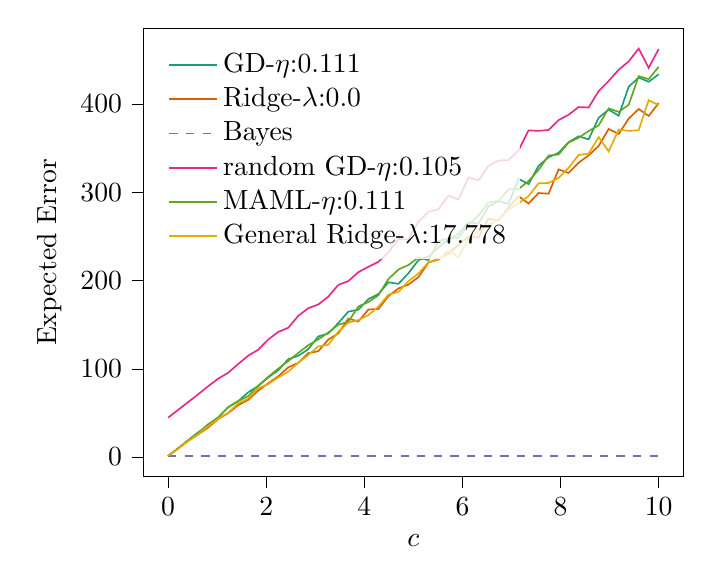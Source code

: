 % This file was created with tikzplotlib v0.10.1.
\begin{tikzpicture}

\definecolor{chocolate217952}{RGB}{217,95,2}
\definecolor{darkcyan27158119}{RGB}{27,158,119}
\definecolor{darkgray176}{RGB}{176,176,176}
\definecolor{deeppink23141138}{RGB}{231,41,138}
\definecolor{lightslategray117112179}{RGB}{117,112,179}
\definecolor{olivedrab10216630}{RGB}{102,166,30}
\definecolor{orange2301712}{RGB}{230,171,2}

\begin{axis}[
legend cell align={left},
legend style={
  fill opacity=0.8,
  draw opacity=1,
  text opacity=1,
  at={(0.03,0.97)},
  anchor=north west,
  draw=none
},
tick align=outside,
tick pos=left,
x grid style={darkgray176},
xlabel={\(\displaystyle c\)},
xmin=-0.5, xmax=10.5,
xtick style={color=black},
y grid style={darkgray176},
ylabel={Expected Error},
ymin=-22.09, ymax=485.881,
ytick style={color=black}
]
\addplot [semithick, darkcyan27158119]
table {%
0 1.254
0.204 10.056
0.408 18.996
0.612 28.011
0.816 35.462
1.02 44.957
1.224 56.439
1.429 63.246
1.633 73.425
1.837 80.436
2.041 90.248
2.245 98.352
2.449 110.895
2.653 114.697
2.857 122.247
3.061 136.649
3.265 140.005
3.469 151.823
3.673 164.733
3.878 166.975
4.082 178.946
4.286 184.675
4.49 197.998
4.694 196.252
4.898 208.254
5.102 223.037
5.306 227.266
5.51 237.355
5.714 246.807
5.918 252.806
6.122 265.878
6.327 264.588
6.531 284.171
6.735 289.911
6.939 286.763
7.143 315.227
7.347 309.244
7.551 329.925
7.755 339.631
7.959 344.737
8.163 356.718
8.367 363.441
8.571 359.968
8.776 384.432
8.98 393.615
9.184 386.778
9.388 419.625
9.592 429.97
9.796 425.216
10 433.678
};
\addlegendentry{GD-$\eta$:0.111}
\addplot [semithick, chocolate217952]
table {%
0 1.253
0.204 9.55
0.408 18.378
0.612 25.579
0.816 33.419
1.02 42.959
1.224 49.656
1.429 58.707
1.633 64.757
1.837 75.236
2.041 83.624
2.245 91.428
2.449 101.599
2.653 106.655
2.857 117.748
3.061 119.899
3.265 133.096
3.469 140.076
3.673 156.821
3.878 153.593
4.082 167.139
4.286 167.812
4.49 182.218
4.694 191.079
4.898 195.36
5.102 203.822
5.306 220.33
5.51 224.508
5.714 230.742
5.918 240.335
6.122 249.739
6.327 248.811
6.531 270.039
6.735 268.335
6.939 282.751
7.143 295.477
7.347 287.293
7.551 299.137
7.755 298.384
7.959 325.905
8.163 321.884
8.367 333.475
8.571 341.804
8.776 352.509
8.98 371.706
9.184 366.102
9.388 383.438
9.592 394.34
9.796 386.443
10 401.082
};
\addlegendentry{Ridge-$\lambda$:0.0}
\addplot [semithick, lightslategray117112179, dashed]
table {%
0 1.0
0.204 1.0
0.408 1.0
0.612 1.0
0.816 1.0
1.02 1.0
1.224 1.0
1.429 1.0
1.633 1.0
1.837 1.0
2.041 1.0
2.245 1.0
2.449 1.0
2.653 1.0
2.857 1.0
3.061 1.0
3.265 1.0
3.469 1.0
3.673 1.0
3.878 1.0
4.082 1.0
4.286 1.0
4.49 1.0
4.694 1.0
4.898 1.0
5.102 1.0
5.306 1.0
5.51 1.0
5.714 1.0
5.918 1.0
6.122 1.0
6.327 1.0
6.531 1.0
6.735 1.0
6.939 1.0
7.143 1.0
7.347 1.0
7.551 1.0
7.755 1.0
7.959 1.0
8.163 1.0
8.367 1.0
8.571 1.0
8.776 1.0
8.98 1.0
9.184 1.0
9.388 1.0
9.592 1.0
9.796 1.0
10 1.0
};
\addlegendentry{Bayes}
\addplot [semithick, deeppink23141138]
table {%
0 44.695
0.204 53.442
0.408 62.249
0.612 71.071
0.816 80.229
1.02 88.837
1.224 95.517
1.429 105.436
1.633 114.87
1.837 121.641
2.041 133.14
2.245 141.792
2.449 146.474
2.653 159.956
2.857 168.648
3.061 172.891
3.265 181.691
3.469 195.079
3.673 199.363
3.878 209.476
4.082 215.59
4.286 221.275
4.49 231.854
4.694 247.06
4.898 246.493
5.102 266.553
5.306 277.81
5.51 280.79
5.714 296.13
5.918 291.717
6.122 316.658
6.327 313.537
6.531 329.954
6.735 335.769
6.939 336.591
7.143 347.59
7.347 370.075
7.551 369.589
7.755 370.584
7.959 381.736
8.163 387.836
8.367 396.553
8.571 396.039
8.776 414.613
8.98 426.046
9.184 438.836
9.388 448.27
9.592 462.791
9.796 440.947
10 462.383
};
\addlegendentry{random GD-$\eta$:0.105}
\addplot [semithick, olivedrab10216630]
table {%
0 1.263
0.204 9.9
0.408 18.748
0.612 26.922
0.816 37.212
1.02 44.755
1.224 56.42
1.429 63.565
1.633 69.072
1.837 80.911
2.041 90.919
2.245 100.132
2.449 108.709
2.653 117.94
2.857 126.759
3.061 133.333
3.265 141.068
3.469 149.973
3.673 153.108
3.878 170.64
4.082 175.622
4.286 183.335
4.49 201.714
4.694 212.436
4.898 217.583
5.102 226.08
5.306 222.932
5.51 244.795
5.714 247.66
5.918 248.221
6.122 263.191
6.327 273.95
6.531 288.473
6.735 290.327
6.939 303.337
7.143 303.749
7.347 312.645
7.551 325.35
7.755 341.651
7.959 342.798
8.163 356.268
8.367 361.782
8.571 369.317
8.776 375.8
8.98 395.124
9.184 390.986
9.388 399.099
9.592 431.621
9.796 428.173
10 442.229
};
\addlegendentry{MAML-$\eta$:0.111}
\addplot [semithick, orange2301712]
table {%
0 1.237
0.204 9.474
0.408 17.862
0.612 25.735
0.816 34.787
1.02 43.247
1.224 50.143
1.429 60.81
1.633 66.271
1.837 77.773
2.041 82.648
2.245 90.138
2.449 96.766
2.653 106.789
2.857 115.563
3.061 125.423
3.265 127.126
3.469 142.073
3.673 152.204
3.878 155.227
4.082 160.78
4.286 170.436
4.49 183.995
4.694 187.122
4.898 199.142
5.102 208.004
5.306 220.514
5.51 223.431
5.714 234.082
5.918 226.451
6.122 246.975
6.327 255.598
6.531 262.916
6.735 269.31
6.939 280.317
7.143 287.533
7.347 295.554
7.551 310.16
7.755 310.527
7.959 316.252
8.163 327.75
8.367 342.205
8.571 343.707
8.776 362.553
8.98 346.239
9.184 371.031
9.388 369.558
9.592 370.274
9.796 404.369
10 398.545
};
\addlegendentry{General Ridge-$\lambda$:17.778}
\end{axis}

\end{tikzpicture}
